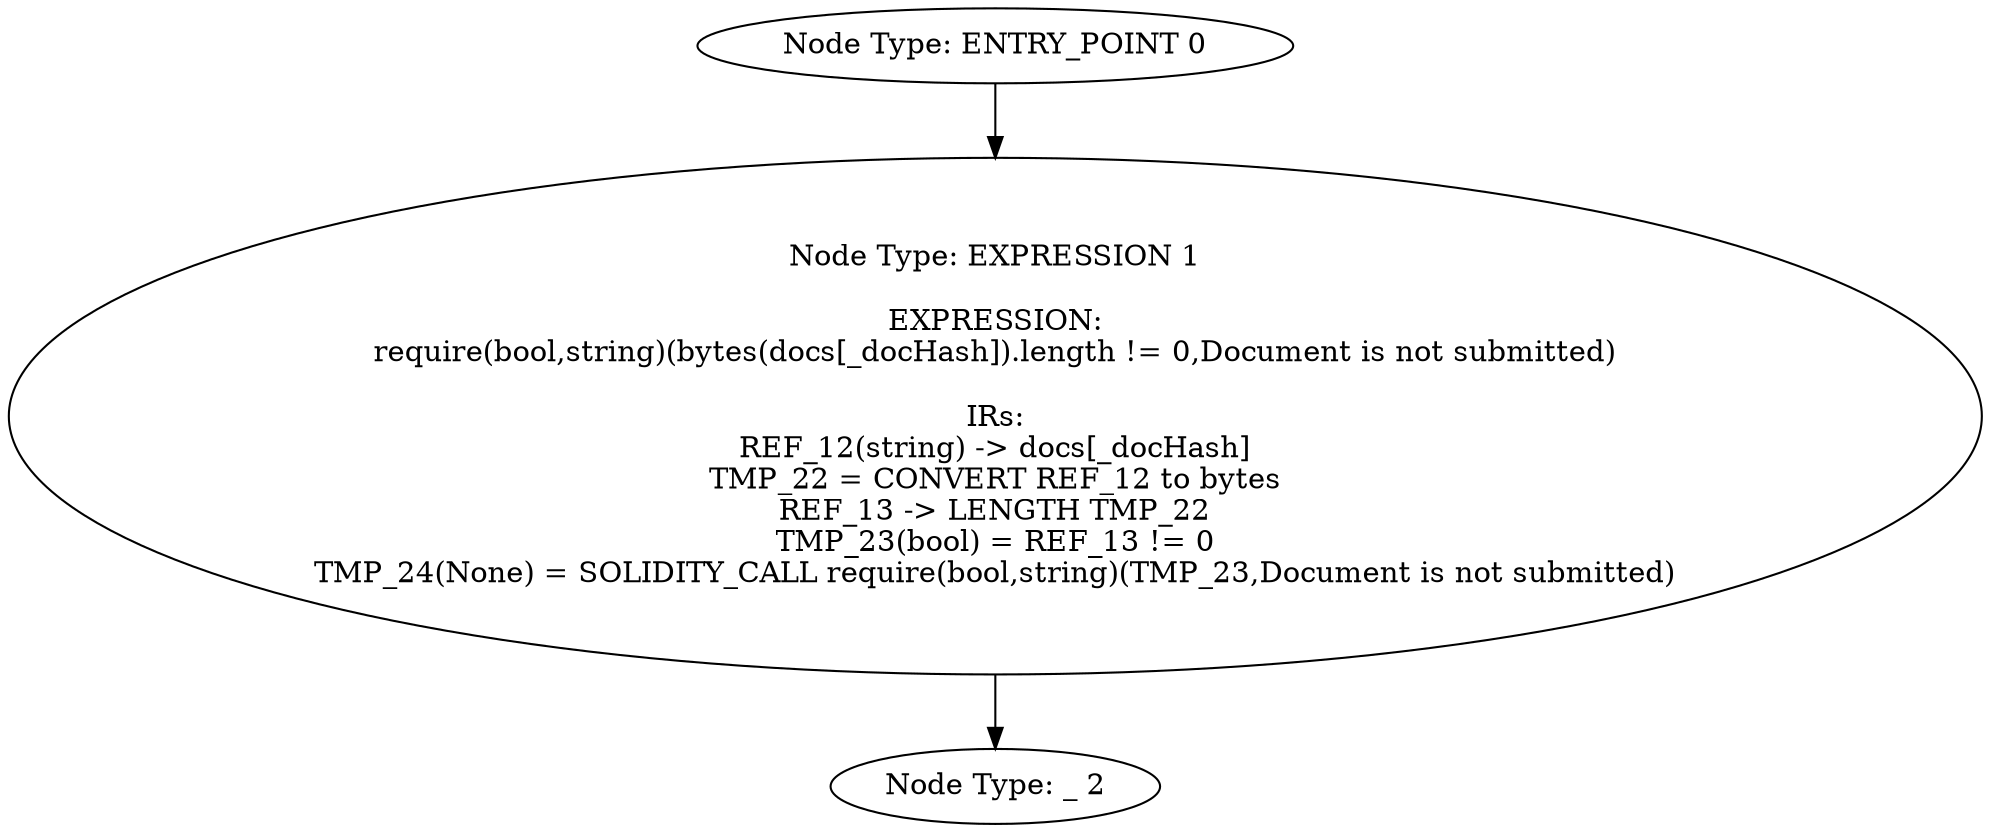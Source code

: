 digraph{
0[label="Node Type: ENTRY_POINT 0
"];
0->1;
1[label="Node Type: EXPRESSION 1

EXPRESSION:
require(bool,string)(bytes(docs[_docHash]).length != 0,Document is not submitted)

IRs:
REF_12(string) -> docs[_docHash]
TMP_22 = CONVERT REF_12 to bytes
REF_13 -> LENGTH TMP_22
TMP_23(bool) = REF_13 != 0
TMP_24(None) = SOLIDITY_CALL require(bool,string)(TMP_23,Document is not submitted)"];
1->2;
2[label="Node Type: _ 2
"];
}
